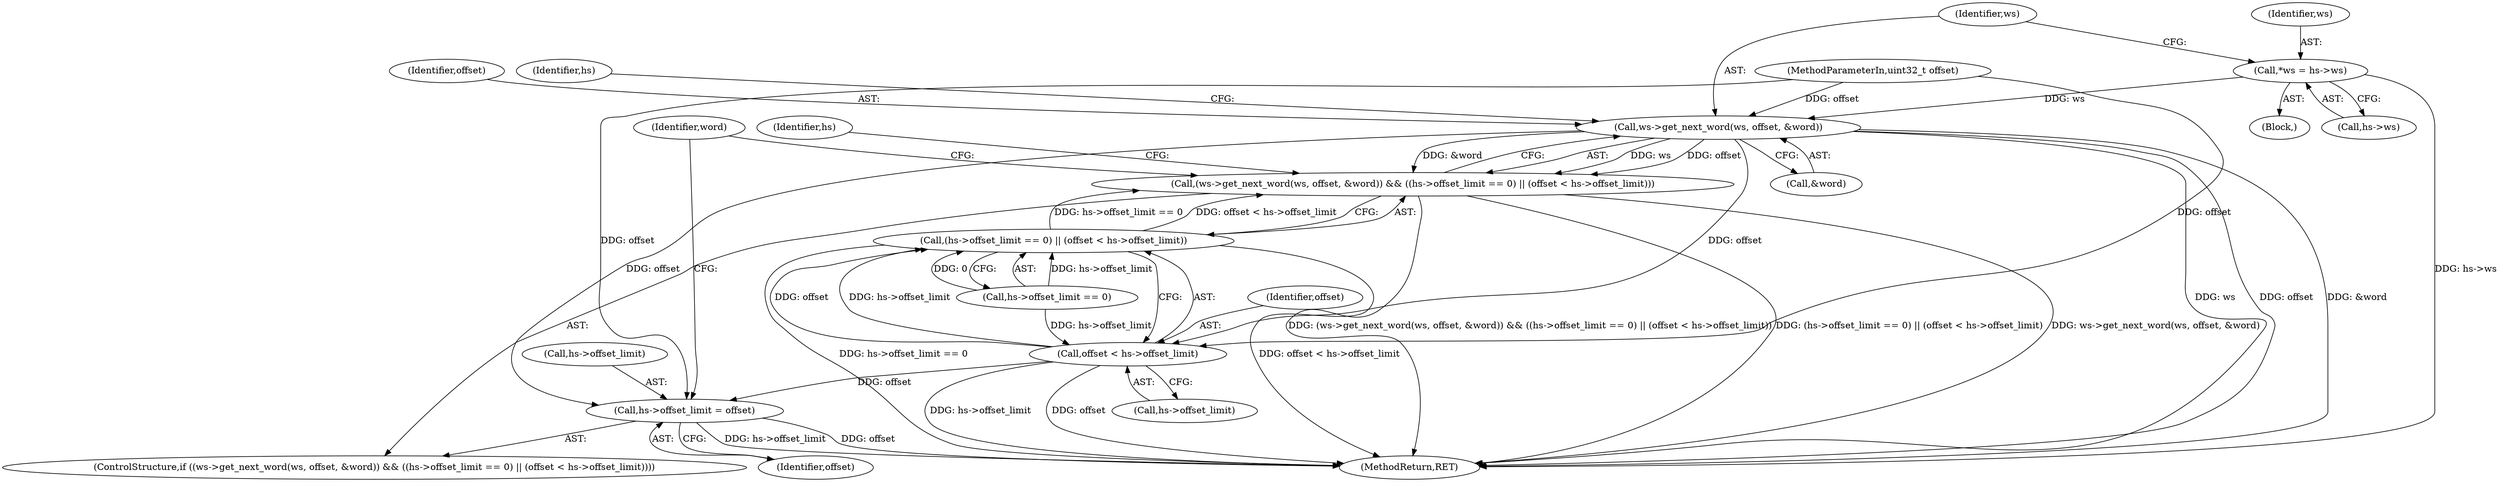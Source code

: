 digraph "0_ghostscript_e698d5c11d27212aa1098bc5b1673a3378563092_2@pointer" {
"1000109" [label="(Call,*ws = hs->ws)"];
"1000116" [label="(Call,ws->get_next_word(ws, offset, &word))"];
"1000115" [label="(Call,(ws->get_next_word(ws, offset, &word)) && ((hs->offset_limit == 0) || (offset < hs->offset_limit)))"];
"1000127" [label="(Call,offset < hs->offset_limit)"];
"1000121" [label="(Call,(hs->offset_limit == 0) || (offset < hs->offset_limit))"];
"1000132" [label="(Call,hs->offset_limit = offset)"];
"1000115" [label="(Call,(ws->get_next_word(ws, offset, &word)) && ((hs->offset_limit == 0) || (offset < hs->offset_limit)))"];
"1000119" [label="(Call,&word)"];
"1000122" [label="(Call,hs->offset_limit == 0)"];
"1000124" [label="(Identifier,hs)"];
"1000136" [label="(Identifier,offset)"];
"1000114" [label="(ControlStructure,if ((ws->get_next_word(ws, offset, &word)) && ((hs->offset_limit == 0) || (offset < hs->offset_limit))))"];
"1000134" [label="(Identifier,hs)"];
"1000116" [label="(Call,ws->get_next_word(ws, offset, &word))"];
"1000127" [label="(Call,offset < hs->offset_limit)"];
"1000138" [label="(Identifier,word)"];
"1000111" [label="(Call,hs->ws)"];
"1000117" [label="(Identifier,ws)"];
"1000132" [label="(Call,hs->offset_limit = offset)"];
"1000109" [label="(Call,*ws = hs->ws)"];
"1000128" [label="(Identifier,offset)"];
"1000139" [label="(MethodReturn,RET)"];
"1000103" [label="(Block,)"];
"1000110" [label="(Identifier,ws)"];
"1000129" [label="(Call,hs->offset_limit)"];
"1000133" [label="(Call,hs->offset_limit)"];
"1000118" [label="(Identifier,offset)"];
"1000121" [label="(Call,(hs->offset_limit == 0) || (offset < hs->offset_limit))"];
"1000102" [label="(MethodParameterIn,uint32_t offset)"];
"1000109" -> "1000103"  [label="AST: "];
"1000109" -> "1000111"  [label="CFG: "];
"1000110" -> "1000109"  [label="AST: "];
"1000111" -> "1000109"  [label="AST: "];
"1000117" -> "1000109"  [label="CFG: "];
"1000109" -> "1000139"  [label="DDG: hs->ws"];
"1000109" -> "1000116"  [label="DDG: ws"];
"1000116" -> "1000115"  [label="AST: "];
"1000116" -> "1000119"  [label="CFG: "];
"1000117" -> "1000116"  [label="AST: "];
"1000118" -> "1000116"  [label="AST: "];
"1000119" -> "1000116"  [label="AST: "];
"1000124" -> "1000116"  [label="CFG: "];
"1000115" -> "1000116"  [label="CFG: "];
"1000116" -> "1000139"  [label="DDG: ws"];
"1000116" -> "1000139"  [label="DDG: offset"];
"1000116" -> "1000139"  [label="DDG: &word"];
"1000116" -> "1000115"  [label="DDG: ws"];
"1000116" -> "1000115"  [label="DDG: offset"];
"1000116" -> "1000115"  [label="DDG: &word"];
"1000102" -> "1000116"  [label="DDG: offset"];
"1000116" -> "1000127"  [label="DDG: offset"];
"1000116" -> "1000132"  [label="DDG: offset"];
"1000115" -> "1000114"  [label="AST: "];
"1000115" -> "1000121"  [label="CFG: "];
"1000121" -> "1000115"  [label="AST: "];
"1000134" -> "1000115"  [label="CFG: "];
"1000138" -> "1000115"  [label="CFG: "];
"1000115" -> "1000139"  [label="DDG: (ws->get_next_word(ws, offset, &word)) && ((hs->offset_limit == 0) || (offset < hs->offset_limit))"];
"1000115" -> "1000139"  [label="DDG: (hs->offset_limit == 0) || (offset < hs->offset_limit)"];
"1000115" -> "1000139"  [label="DDG: ws->get_next_word(ws, offset, &word)"];
"1000121" -> "1000115"  [label="DDG: hs->offset_limit == 0"];
"1000121" -> "1000115"  [label="DDG: offset < hs->offset_limit"];
"1000127" -> "1000121"  [label="AST: "];
"1000127" -> "1000129"  [label="CFG: "];
"1000128" -> "1000127"  [label="AST: "];
"1000129" -> "1000127"  [label="AST: "];
"1000121" -> "1000127"  [label="CFG: "];
"1000127" -> "1000139"  [label="DDG: hs->offset_limit"];
"1000127" -> "1000139"  [label="DDG: offset"];
"1000127" -> "1000121"  [label="DDG: offset"];
"1000127" -> "1000121"  [label="DDG: hs->offset_limit"];
"1000102" -> "1000127"  [label="DDG: offset"];
"1000122" -> "1000127"  [label="DDG: hs->offset_limit"];
"1000127" -> "1000132"  [label="DDG: offset"];
"1000121" -> "1000122"  [label="CFG: "];
"1000122" -> "1000121"  [label="AST: "];
"1000121" -> "1000139"  [label="DDG: offset < hs->offset_limit"];
"1000121" -> "1000139"  [label="DDG: hs->offset_limit == 0"];
"1000122" -> "1000121"  [label="DDG: hs->offset_limit"];
"1000122" -> "1000121"  [label="DDG: 0"];
"1000132" -> "1000114"  [label="AST: "];
"1000132" -> "1000136"  [label="CFG: "];
"1000133" -> "1000132"  [label="AST: "];
"1000136" -> "1000132"  [label="AST: "];
"1000138" -> "1000132"  [label="CFG: "];
"1000132" -> "1000139"  [label="DDG: hs->offset_limit"];
"1000132" -> "1000139"  [label="DDG: offset"];
"1000102" -> "1000132"  [label="DDG: offset"];
}
